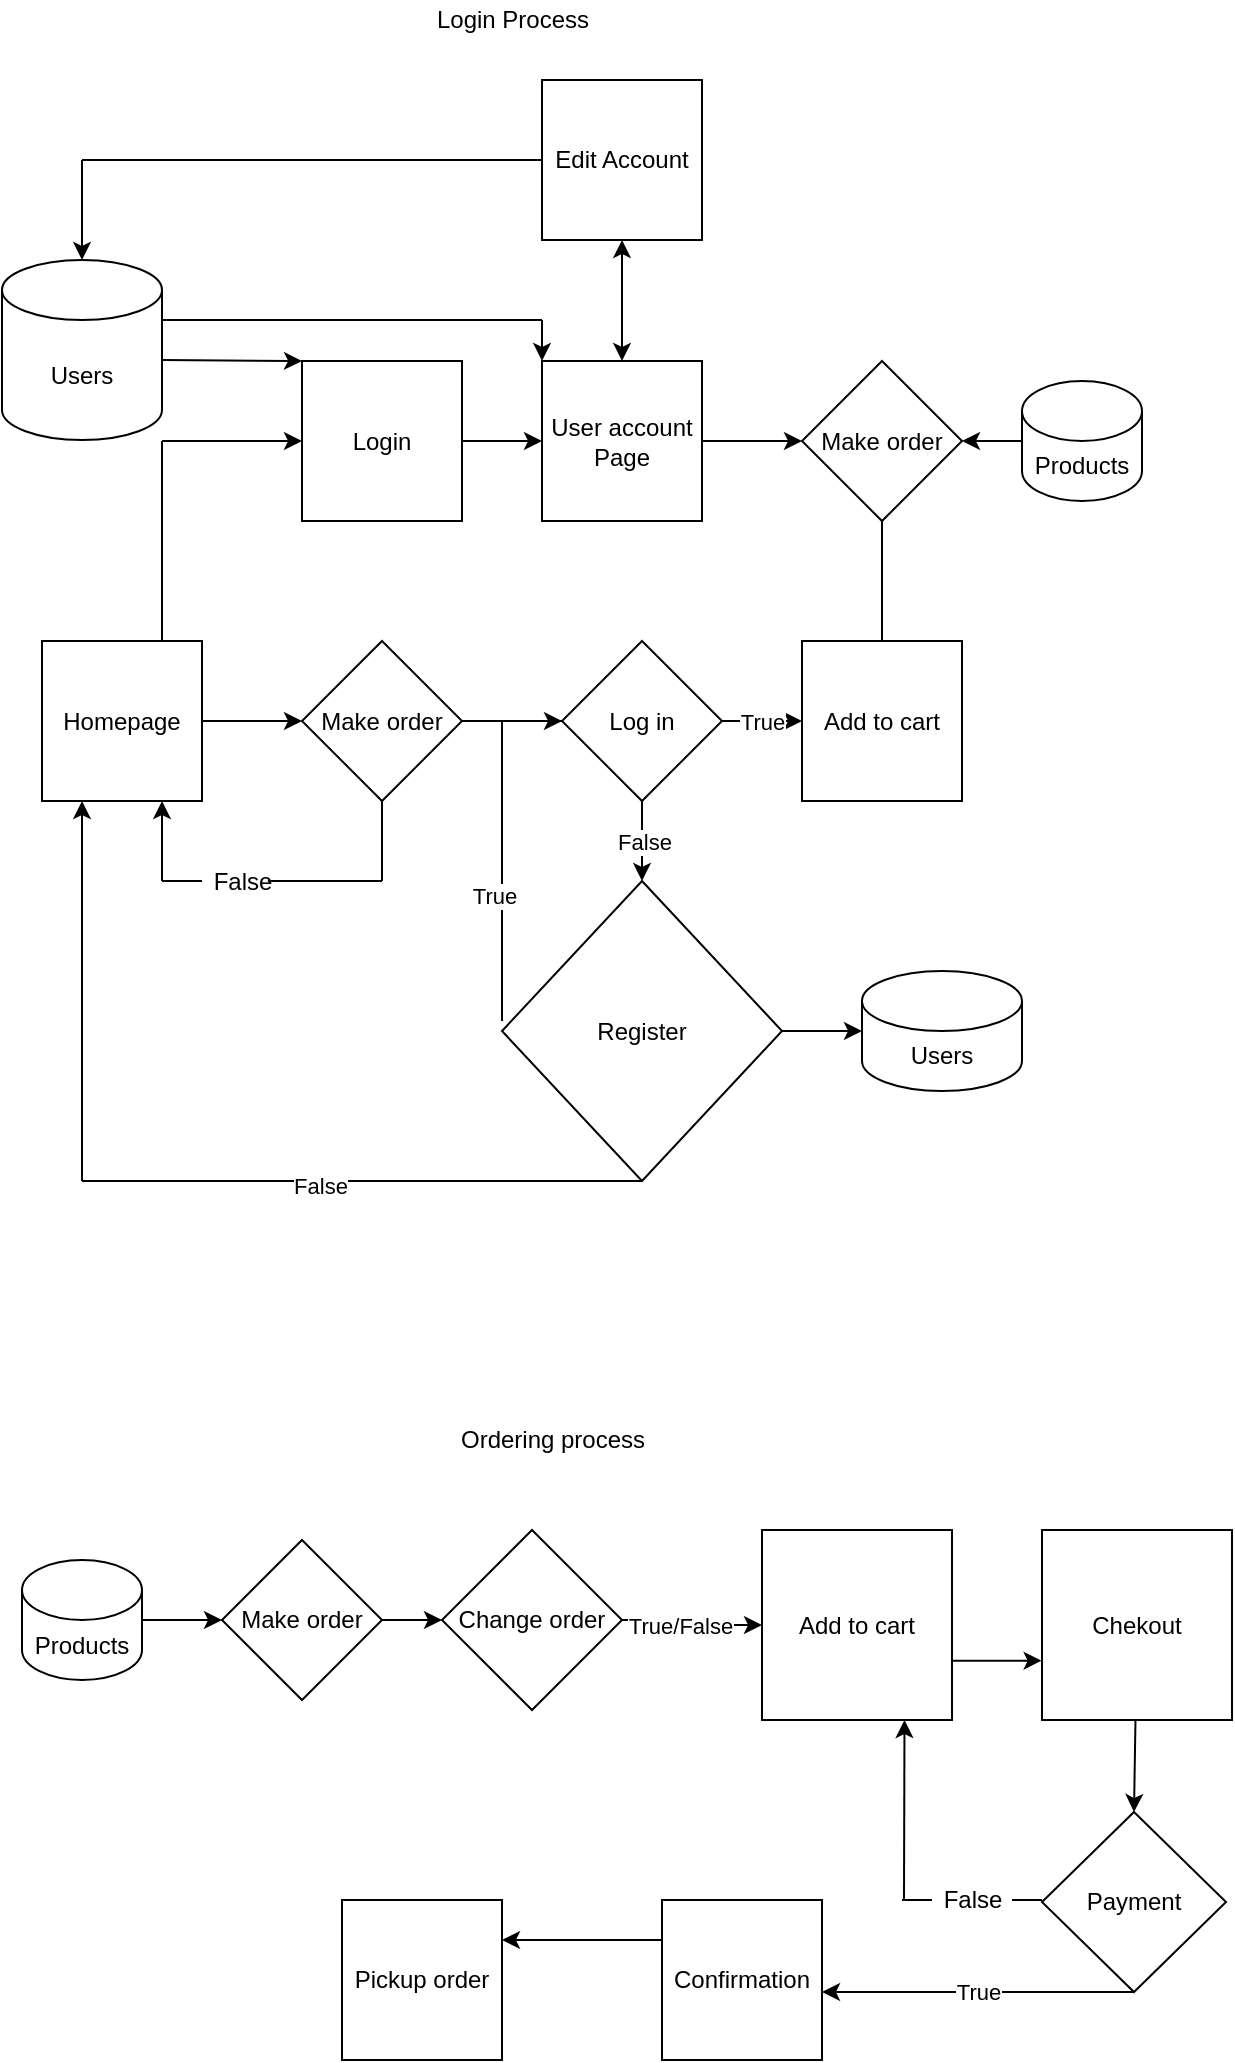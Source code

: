 <mxfile version="14.0.4" type="github">
  <diagram id="G_bkovN9FormfBJ1GYZ2" name="Page-1">
    <mxGraphModel dx="813" dy="454" grid="1" gridSize="10" guides="1" tooltips="1" connect="1" arrows="1" fold="1" page="1" pageScale="1" pageWidth="850" pageHeight="1100" math="0" shadow="0">
      <root>
        <mxCell id="0" />
        <mxCell id="1" parent="0" />
        <mxCell id="d30GaEMp27IJZBd_MGrc-3" style="edgeStyle=orthogonalEdgeStyle;rounded=0;orthogonalLoop=1;jettySize=auto;html=1;entryX=0;entryY=0.5;entryDx=0;entryDy=0;" edge="1" parent="1" source="d30GaEMp27IJZBd_MGrc-1" target="d30GaEMp27IJZBd_MGrc-2">
          <mxGeometry relative="1" as="geometry" />
        </mxCell>
        <mxCell id="d30GaEMp27IJZBd_MGrc-1" value="Homepage" style="whiteSpace=wrap;html=1;aspect=fixed;" vertex="1" parent="1">
          <mxGeometry x="70" y="330.5" width="80" height="80" as="geometry" />
        </mxCell>
        <mxCell id="d30GaEMp27IJZBd_MGrc-4" style="edgeStyle=orthogonalEdgeStyle;rounded=0;orthogonalLoop=1;jettySize=auto;html=1;" edge="1" parent="1" source="d30GaEMp27IJZBd_MGrc-2">
          <mxGeometry relative="1" as="geometry">
            <mxPoint x="330" y="370.5" as="targetPoint" />
          </mxGeometry>
        </mxCell>
        <mxCell id="d30GaEMp27IJZBd_MGrc-2" value="Make order" style="rhombus;whiteSpace=wrap;html=1;" vertex="1" parent="1">
          <mxGeometry x="200" y="330.5" width="80" height="80" as="geometry" />
        </mxCell>
        <mxCell id="d30GaEMp27IJZBd_MGrc-7" value="False" style="edgeStyle=orthogonalEdgeStyle;rounded=0;orthogonalLoop=1;jettySize=auto;html=1;" edge="1" parent="1" source="d30GaEMp27IJZBd_MGrc-5">
          <mxGeometry relative="1" as="geometry">
            <mxPoint x="370" y="450.5" as="targetPoint" />
          </mxGeometry>
        </mxCell>
        <mxCell id="d30GaEMp27IJZBd_MGrc-8" value="True" style="edgeStyle=orthogonalEdgeStyle;rounded=0;orthogonalLoop=1;jettySize=auto;html=1;" edge="1" parent="1" source="d30GaEMp27IJZBd_MGrc-5">
          <mxGeometry relative="1" as="geometry">
            <mxPoint x="450" y="370.5" as="targetPoint" />
            <Array as="points">
              <mxPoint x="430" y="370.5" />
              <mxPoint x="430" y="370.5" />
            </Array>
          </mxGeometry>
        </mxCell>
        <mxCell id="d30GaEMp27IJZBd_MGrc-24" value="" style="edgeStyle=orthogonalEdgeStyle;rounded=0;orthogonalLoop=1;jettySize=auto;html=1;startArrow=none;startFill=0;endArrow=none;endFill=0;" edge="1" parent="1" source="d30GaEMp27IJZBd_MGrc-5" target="d30GaEMp27IJZBd_MGrc-2">
          <mxGeometry relative="1" as="geometry" />
        </mxCell>
        <mxCell id="d30GaEMp27IJZBd_MGrc-5" value="Log in" style="rhombus;whiteSpace=wrap;html=1;" vertex="1" parent="1">
          <mxGeometry x="330" y="330.5" width="80" height="80" as="geometry" />
        </mxCell>
        <mxCell id="d30GaEMp27IJZBd_MGrc-9" value="Add to cart" style="whiteSpace=wrap;html=1;aspect=fixed;" vertex="1" parent="1">
          <mxGeometry x="450" y="330.5" width="80" height="80" as="geometry" />
        </mxCell>
        <mxCell id="d30GaEMp27IJZBd_MGrc-11" value="" style="endArrow=none;html=1;entryX=0.5;entryY=1;entryDx=0;entryDy=0;" edge="1" parent="1" target="d30GaEMp27IJZBd_MGrc-2">
          <mxGeometry width="50" height="50" relative="1" as="geometry">
            <mxPoint x="240" y="450.5" as="sourcePoint" />
            <mxPoint x="300" y="440.5" as="targetPoint" />
          </mxGeometry>
        </mxCell>
        <mxCell id="d30GaEMp27IJZBd_MGrc-12" value="" style="endArrow=classic;html=1;entryX=0.75;entryY=1;entryDx=0;entryDy=0;" edge="1" parent="1" target="d30GaEMp27IJZBd_MGrc-1">
          <mxGeometry width="50" height="50" relative="1" as="geometry">
            <mxPoint x="130" y="450.5" as="sourcePoint" />
            <mxPoint x="160" y="410.5" as="targetPoint" />
          </mxGeometry>
        </mxCell>
        <mxCell id="d30GaEMp27IJZBd_MGrc-13" value="" style="endArrow=none;html=1;" edge="1" parent="1" source="d30GaEMp27IJZBd_MGrc-14">
          <mxGeometry width="50" height="50" relative="1" as="geometry">
            <mxPoint x="130" y="450.5" as="sourcePoint" />
            <mxPoint x="240" y="450.5" as="targetPoint" />
            <Array as="points">
              <mxPoint x="180" y="450.5" />
              <mxPoint x="200" y="450.5" />
            </Array>
          </mxGeometry>
        </mxCell>
        <mxCell id="d30GaEMp27IJZBd_MGrc-14" value="False" style="text;html=1;align=center;verticalAlign=middle;resizable=0;points=[];autosize=1;" vertex="1" parent="1">
          <mxGeometry x="150" y="440.5" width="40" height="20" as="geometry" />
        </mxCell>
        <mxCell id="d30GaEMp27IJZBd_MGrc-15" value="" style="endArrow=none;html=1;" edge="1" parent="1" target="d30GaEMp27IJZBd_MGrc-14">
          <mxGeometry width="50" height="50" relative="1" as="geometry">
            <mxPoint x="130" y="450.5" as="sourcePoint" />
            <mxPoint x="240" y="450.5" as="targetPoint" />
            <Array as="points" />
          </mxGeometry>
        </mxCell>
        <mxCell id="d30GaEMp27IJZBd_MGrc-16" value="Register" style="rhombus;whiteSpace=wrap;html=1;" vertex="1" parent="1">
          <mxGeometry x="300" y="450.5" width="140" height="150" as="geometry" />
        </mxCell>
        <mxCell id="d30GaEMp27IJZBd_MGrc-18" value="" style="endArrow=classic;html=1;endFill=1;startArrow=none;startFill=0;" edge="1" parent="1">
          <mxGeometry width="50" height="50" relative="1" as="geometry">
            <mxPoint x="90" y="600.5" as="sourcePoint" />
            <mxPoint x="90" y="410.5" as="targetPoint" />
          </mxGeometry>
        </mxCell>
        <mxCell id="d30GaEMp27IJZBd_MGrc-19" value="" style="endArrow=none;html=1;entryX=0;entryY=0.5;entryDx=0;entryDy=0;" edge="1" parent="1" target="d30GaEMp27IJZBd_MGrc-16">
          <mxGeometry width="50" height="50" relative="1" as="geometry">
            <mxPoint x="300" y="525.5" as="sourcePoint" />
            <mxPoint x="360" y="600.5" as="targetPoint" />
          </mxGeometry>
        </mxCell>
        <mxCell id="d30GaEMp27IJZBd_MGrc-20" value="" style="endArrow=none;html=1;endFill=0;" edge="1" parent="1">
          <mxGeometry width="50" height="50" relative="1" as="geometry">
            <mxPoint x="300" y="520.5" as="sourcePoint" />
            <mxPoint x="300" y="370.5" as="targetPoint" />
          </mxGeometry>
        </mxCell>
        <mxCell id="d30GaEMp27IJZBd_MGrc-21" value="True" style="edgeLabel;html=1;align=center;verticalAlign=middle;resizable=0;points=[];" vertex="1" connectable="0" parent="d30GaEMp27IJZBd_MGrc-20">
          <mxGeometry x="-0.167" y="4" relative="1" as="geometry">
            <mxPoint as="offset" />
          </mxGeometry>
        </mxCell>
        <mxCell id="d30GaEMp27IJZBd_MGrc-22" value="" style="endArrow=none;html=1;entryX=0.5;entryY=1;entryDx=0;entryDy=0;" edge="1" parent="1" target="d30GaEMp27IJZBd_MGrc-16">
          <mxGeometry width="50" height="50" relative="1" as="geometry">
            <mxPoint x="90" y="600.5" as="sourcePoint" />
            <mxPoint x="330" y="520.5" as="targetPoint" />
            <Array as="points">
              <mxPoint x="250" y="600.5" />
            </Array>
          </mxGeometry>
        </mxCell>
        <mxCell id="d30GaEMp27IJZBd_MGrc-23" value="False" style="edgeLabel;html=1;align=center;verticalAlign=middle;resizable=0;points=[];" vertex="1" connectable="0" parent="d30GaEMp27IJZBd_MGrc-22">
          <mxGeometry x="-0.15" y="-2" relative="1" as="geometry">
            <mxPoint as="offset" />
          </mxGeometry>
        </mxCell>
        <mxCell id="d30GaEMp27IJZBd_MGrc-29" value="Login" style="whiteSpace=wrap;html=1;aspect=fixed;" vertex="1" parent="1">
          <mxGeometry x="200" y="190.5" width="80" height="80" as="geometry" />
        </mxCell>
        <mxCell id="d30GaEMp27IJZBd_MGrc-30" value="" style="endArrow=classic;html=1;entryX=0;entryY=0.5;entryDx=0;entryDy=0;" edge="1" parent="1" target="d30GaEMp27IJZBd_MGrc-29">
          <mxGeometry width="50" height="50" relative="1" as="geometry">
            <mxPoint x="130" y="230.5" as="sourcePoint" />
            <mxPoint x="170" y="220.5" as="targetPoint" />
          </mxGeometry>
        </mxCell>
        <mxCell id="d30GaEMp27IJZBd_MGrc-31" value="" style="endArrow=none;html=1;exitX=0.75;exitY=0;exitDx=0;exitDy=0;" edge="1" parent="1" source="d30GaEMp27IJZBd_MGrc-1">
          <mxGeometry width="50" height="50" relative="1" as="geometry">
            <mxPoint x="120" y="320.5" as="sourcePoint" />
            <mxPoint x="130" y="230.5" as="targetPoint" />
          </mxGeometry>
        </mxCell>
        <mxCell id="d30GaEMp27IJZBd_MGrc-46" style="edgeStyle=orthogonalEdgeStyle;rounded=0;orthogonalLoop=1;jettySize=auto;html=1;entryX=0.5;entryY=0;entryDx=0;entryDy=0;startArrow=none;startFill=0;endArrow=none;endFill=0;" edge="1" parent="1" source="d30GaEMp27IJZBd_MGrc-34" target="d30GaEMp27IJZBd_MGrc-9">
          <mxGeometry relative="1" as="geometry" />
        </mxCell>
        <mxCell id="d30GaEMp27IJZBd_MGrc-34" value="Make order" style="rhombus;whiteSpace=wrap;html=1;" vertex="1" parent="1">
          <mxGeometry x="450" y="190.5" width="80" height="80" as="geometry" />
        </mxCell>
        <mxCell id="d30GaEMp27IJZBd_MGrc-36" value="Users" style="shape=cylinder3;whiteSpace=wrap;html=1;boundedLbl=1;backgroundOutline=1;size=15;" vertex="1" parent="1">
          <mxGeometry x="50" y="140" width="80" height="90" as="geometry" />
        </mxCell>
        <mxCell id="d30GaEMp27IJZBd_MGrc-37" value="" style="endArrow=classic;html=1;entryX=0;entryY=0;entryDx=0;entryDy=0;exitX=1;exitY=0;exitDx=0;exitDy=52.5;exitPerimeter=0;" edge="1" parent="1" target="d30GaEMp27IJZBd_MGrc-29">
          <mxGeometry width="50" height="50" relative="1" as="geometry">
            <mxPoint x="130" y="190" as="sourcePoint" />
            <mxPoint x="210" y="150.5" as="targetPoint" />
          </mxGeometry>
        </mxCell>
        <mxCell id="d30GaEMp27IJZBd_MGrc-38" value="Users" style="shape=cylinder3;whiteSpace=wrap;html=1;boundedLbl=1;backgroundOutline=1;size=15;" vertex="1" parent="1">
          <mxGeometry x="480" y="495.5" width="80" height="60" as="geometry" />
        </mxCell>
        <mxCell id="d30GaEMp27IJZBd_MGrc-40" value="" style="endArrow=classic;html=1;entryX=0;entryY=0.5;entryDx=0;entryDy=0;entryPerimeter=0;exitX=1;exitY=0.5;exitDx=0;exitDy=0;" edge="1" parent="1" source="d30GaEMp27IJZBd_MGrc-16" target="d30GaEMp27IJZBd_MGrc-38">
          <mxGeometry width="50" height="50" relative="1" as="geometry">
            <mxPoint x="350" y="700.5" as="sourcePoint" />
            <mxPoint x="400" y="650.5" as="targetPoint" />
          </mxGeometry>
        </mxCell>
        <mxCell id="d30GaEMp27IJZBd_MGrc-41" value="User account Page" style="whiteSpace=wrap;html=1;aspect=fixed;" vertex="1" parent="1">
          <mxGeometry x="320" y="190.5" width="80" height="80" as="geometry" />
        </mxCell>
        <mxCell id="d30GaEMp27IJZBd_MGrc-44" value="" style="endArrow=classic;html=1;" edge="1" parent="1" source="d30GaEMp27IJZBd_MGrc-29">
          <mxGeometry width="50" height="50" relative="1" as="geometry">
            <mxPoint x="270" y="280.5" as="sourcePoint" />
            <mxPoint x="320" y="230.5" as="targetPoint" />
          </mxGeometry>
        </mxCell>
        <mxCell id="d30GaEMp27IJZBd_MGrc-45" value="" style="endArrow=classic;html=1;exitX=1;exitY=0.5;exitDx=0;exitDy=0;entryX=0;entryY=0.5;entryDx=0;entryDy=0;" edge="1" parent="1" source="d30GaEMp27IJZBd_MGrc-41" target="d30GaEMp27IJZBd_MGrc-34">
          <mxGeometry width="50" height="50" relative="1" as="geometry">
            <mxPoint x="410" y="260.5" as="sourcePoint" />
            <mxPoint x="440" y="230.5" as="targetPoint" />
          </mxGeometry>
        </mxCell>
        <mxCell id="d30GaEMp27IJZBd_MGrc-47" value="Edit Account" style="whiteSpace=wrap;html=1;aspect=fixed;" vertex="1" parent="1">
          <mxGeometry x="320" y="50" width="80" height="80" as="geometry" />
        </mxCell>
        <mxCell id="d30GaEMp27IJZBd_MGrc-48" value="" style="endArrow=classic;html=1;exitX=0.5;exitY=0;exitDx=0;exitDy=0;startArrow=classic;startFill=1;" edge="1" parent="1" source="d30GaEMp27IJZBd_MGrc-41" target="d30GaEMp27IJZBd_MGrc-47">
          <mxGeometry width="50" height="50" relative="1" as="geometry">
            <mxPoint x="650" y="120" as="sourcePoint" />
            <mxPoint x="700" y="70" as="targetPoint" />
          </mxGeometry>
        </mxCell>
        <mxCell id="d30GaEMp27IJZBd_MGrc-49" value="" style="endArrow=classic;html=1;entryX=0.5;entryY=0;entryDx=0;entryDy=0;entryPerimeter=0;" edge="1" parent="1" target="d30GaEMp27IJZBd_MGrc-36">
          <mxGeometry width="50" height="50" relative="1" as="geometry">
            <mxPoint x="90" y="90" as="sourcePoint" />
            <mxPoint x="220" y="50" as="targetPoint" />
          </mxGeometry>
        </mxCell>
        <mxCell id="d30GaEMp27IJZBd_MGrc-50" value="" style="endArrow=none;html=1;startArrow=none;startFill=0;entryX=0;entryY=0.5;entryDx=0;entryDy=0;" edge="1" parent="1" target="d30GaEMp27IJZBd_MGrc-47">
          <mxGeometry width="50" height="50" relative="1" as="geometry">
            <mxPoint x="90" y="90" as="sourcePoint" />
            <mxPoint x="315" y="90" as="targetPoint" />
          </mxGeometry>
        </mxCell>
        <mxCell id="d30GaEMp27IJZBd_MGrc-51" value="" style="endArrow=classic;html=1;entryX=0;entryY=0;entryDx=0;entryDy=0;" edge="1" parent="1" target="d30GaEMp27IJZBd_MGrc-41">
          <mxGeometry width="50" height="50" relative="1" as="geometry">
            <mxPoint x="320" y="170" as="sourcePoint" />
            <mxPoint x="350" y="150" as="targetPoint" />
            <Array as="points">
              <mxPoint x="320" y="180" />
            </Array>
          </mxGeometry>
        </mxCell>
        <mxCell id="d30GaEMp27IJZBd_MGrc-52" value="" style="endArrow=none;html=1;exitX=1;exitY=0;exitDx=0;exitDy=30;exitPerimeter=0;" edge="1" parent="1" source="d30GaEMp27IJZBd_MGrc-36">
          <mxGeometry width="50" height="50" relative="1" as="geometry">
            <mxPoint x="210" y="190" as="sourcePoint" />
            <mxPoint x="320" y="170" as="targetPoint" />
          </mxGeometry>
        </mxCell>
        <mxCell id="d30GaEMp27IJZBd_MGrc-54" value="Login Process" style="text;html=1;align=center;verticalAlign=middle;resizable=0;points=[];autosize=1;" vertex="1" parent="1">
          <mxGeometry x="260" y="10" width="90" height="20" as="geometry" />
        </mxCell>
        <mxCell id="d30GaEMp27IJZBd_MGrc-55" value="Ordering process" style="text;html=1;align=center;verticalAlign=middle;resizable=0;points=[];autosize=1;" vertex="1" parent="1">
          <mxGeometry x="270" y="720" width="110" height="20" as="geometry" />
        </mxCell>
        <mxCell id="d30GaEMp27IJZBd_MGrc-61" style="edgeStyle=orthogonalEdgeStyle;rounded=0;orthogonalLoop=1;jettySize=auto;html=1;entryX=0;entryY=0.5;entryDx=0;entryDy=0;startArrow=none;startFill=0;endArrow=classic;endFill=1;" edge="1" parent="1" source="d30GaEMp27IJZBd_MGrc-56" target="d30GaEMp27IJZBd_MGrc-59">
          <mxGeometry relative="1" as="geometry" />
        </mxCell>
        <mxCell id="d30GaEMp27IJZBd_MGrc-56" value="Make order" style="rhombus;whiteSpace=wrap;html=1;" vertex="1" parent="1">
          <mxGeometry x="160" y="780" width="80" height="80" as="geometry" />
        </mxCell>
        <mxCell id="d30GaEMp27IJZBd_MGrc-58" style="edgeStyle=orthogonalEdgeStyle;rounded=0;orthogonalLoop=1;jettySize=auto;html=1;entryX=0;entryY=0.5;entryDx=0;entryDy=0;startArrow=none;startFill=0;endArrow=classic;endFill=1;" edge="1" parent="1" source="d30GaEMp27IJZBd_MGrc-57" target="d30GaEMp27IJZBd_MGrc-56">
          <mxGeometry relative="1" as="geometry" />
        </mxCell>
        <mxCell id="d30GaEMp27IJZBd_MGrc-57" value="Products" style="shape=cylinder3;whiteSpace=wrap;html=1;boundedLbl=1;backgroundOutline=1;size=15;" vertex="1" parent="1">
          <mxGeometry x="60" y="790" width="60" height="60" as="geometry" />
        </mxCell>
        <mxCell id="d30GaEMp27IJZBd_MGrc-65" style="edgeStyle=orthogonalEdgeStyle;rounded=0;orthogonalLoop=1;jettySize=auto;html=1;entryX=0;entryY=0.5;entryDx=0;entryDy=0;startArrow=none;startFill=0;endArrow=classic;endFill=1;exitX=1;exitY=0.5;exitDx=0;exitDy=0;" edge="1" parent="1" source="d30GaEMp27IJZBd_MGrc-59" target="d30GaEMp27IJZBd_MGrc-64">
          <mxGeometry relative="1" as="geometry">
            <Array as="points">
              <mxPoint x="400" y="820" />
            </Array>
          </mxGeometry>
        </mxCell>
        <mxCell id="d30GaEMp27IJZBd_MGrc-66" value="True/False" style="edgeLabel;html=1;align=center;verticalAlign=middle;resizable=0;points=[];" vertex="1" connectable="0" parent="d30GaEMp27IJZBd_MGrc-65">
          <mxGeometry x="-0.2" y="-3" relative="1" as="geometry">
            <mxPoint as="offset" />
          </mxGeometry>
        </mxCell>
        <mxCell id="d30GaEMp27IJZBd_MGrc-59" value="Change order" style="rhombus;whiteSpace=wrap;html=1;" vertex="1" parent="1">
          <mxGeometry x="270" y="775" width="90" height="90" as="geometry" />
        </mxCell>
        <mxCell id="d30GaEMp27IJZBd_MGrc-64" value="Add to cart" style="whiteSpace=wrap;html=1;aspect=fixed;" vertex="1" parent="1">
          <mxGeometry x="430" y="775" width="95" height="95" as="geometry" />
        </mxCell>
        <mxCell id="d30GaEMp27IJZBd_MGrc-68" style="edgeStyle=orthogonalEdgeStyle;rounded=0;orthogonalLoop=1;jettySize=auto;html=1;entryX=1;entryY=0.5;entryDx=0;entryDy=0;startArrow=none;startFill=0;endArrow=classic;endFill=1;" edge="1" parent="1" source="d30GaEMp27IJZBd_MGrc-67" target="d30GaEMp27IJZBd_MGrc-34">
          <mxGeometry relative="1" as="geometry" />
        </mxCell>
        <mxCell id="d30GaEMp27IJZBd_MGrc-67" value="Products" style="shape=cylinder3;whiteSpace=wrap;html=1;boundedLbl=1;backgroundOutline=1;size=15;" vertex="1" parent="1">
          <mxGeometry x="560" y="200.5" width="60" height="60" as="geometry" />
        </mxCell>
        <mxCell id="d30GaEMp27IJZBd_MGrc-70" value="Chekout" style="whiteSpace=wrap;html=1;aspect=fixed;" vertex="1" parent="1">
          <mxGeometry x="570" y="775" width="95" height="95" as="geometry" />
        </mxCell>
        <mxCell id="d30GaEMp27IJZBd_MGrc-72" value="" style="endArrow=classic;html=1;exitX=1;exitY=0.688;exitDx=0;exitDy=0;exitPerimeter=0;entryX=-0.002;entryY=0.688;entryDx=0;entryDy=0;entryPerimeter=0;" edge="1" parent="1" source="d30GaEMp27IJZBd_MGrc-64" target="d30GaEMp27IJZBd_MGrc-70">
          <mxGeometry width="50" height="50" relative="1" as="geometry">
            <mxPoint x="520" y="950" as="sourcePoint" />
            <mxPoint x="570" y="900" as="targetPoint" />
          </mxGeometry>
        </mxCell>
        <mxCell id="d30GaEMp27IJZBd_MGrc-73" value="Payment" style="rhombus;whiteSpace=wrap;html=1;" vertex="1" parent="1">
          <mxGeometry x="570" y="916" width="92" height="90" as="geometry" />
        </mxCell>
        <mxCell id="d30GaEMp27IJZBd_MGrc-74" value="" style="endArrow=classic;html=1;entryX=0.5;entryY=0;entryDx=0;entryDy=0;" edge="1" parent="1" source="d30GaEMp27IJZBd_MGrc-70" target="d30GaEMp27IJZBd_MGrc-73">
          <mxGeometry width="50" height="50" relative="1" as="geometry">
            <mxPoint x="390" y="1010" as="sourcePoint" />
            <mxPoint x="440" y="960" as="targetPoint" />
          </mxGeometry>
        </mxCell>
        <mxCell id="d30GaEMp27IJZBd_MGrc-75" value="" style="endArrow=classic;html=1;entryX=0.75;entryY=1;entryDx=0;entryDy=0;" edge="1" parent="1" target="d30GaEMp27IJZBd_MGrc-64">
          <mxGeometry width="50" height="50" relative="1" as="geometry">
            <mxPoint x="501" y="960" as="sourcePoint" />
            <mxPoint x="550" y="940" as="targetPoint" />
          </mxGeometry>
        </mxCell>
        <mxCell id="d30GaEMp27IJZBd_MGrc-76" value="" style="endArrow=none;html=1;" edge="1" parent="1" source="d30GaEMp27IJZBd_MGrc-77">
          <mxGeometry width="50" height="50" relative="1" as="geometry">
            <mxPoint x="500" y="960" as="sourcePoint" />
            <mxPoint x="570" y="960" as="targetPoint" />
          </mxGeometry>
        </mxCell>
        <mxCell id="d30GaEMp27IJZBd_MGrc-77" value="False" style="text;html=1;align=center;verticalAlign=middle;resizable=0;points=[];autosize=1;" vertex="1" parent="1">
          <mxGeometry x="515" y="950" width="40" height="20" as="geometry" />
        </mxCell>
        <mxCell id="d30GaEMp27IJZBd_MGrc-78" value="" style="endArrow=none;html=1;" edge="1" parent="1" target="d30GaEMp27IJZBd_MGrc-77">
          <mxGeometry width="50" height="50" relative="1" as="geometry">
            <mxPoint x="500" y="960" as="sourcePoint" />
            <mxPoint x="570" y="960" as="targetPoint" />
          </mxGeometry>
        </mxCell>
        <mxCell id="d30GaEMp27IJZBd_MGrc-79" value="True" style="endArrow=classic;html=1;exitX=0.5;exitY=1;exitDx=0;exitDy=0;" edge="1" parent="1" source="d30GaEMp27IJZBd_MGrc-73">
          <mxGeometry width="50" height="50" relative="1" as="geometry">
            <mxPoint x="480" y="1040" as="sourcePoint" />
            <mxPoint x="460" y="1006" as="targetPoint" />
            <Array as="points">
              <mxPoint x="530" y="1006" />
            </Array>
          </mxGeometry>
        </mxCell>
        <mxCell id="d30GaEMp27IJZBd_MGrc-80" value="Confirmation" style="whiteSpace=wrap;html=1;aspect=fixed;" vertex="1" parent="1">
          <mxGeometry x="380" y="960" width="80" height="80" as="geometry" />
        </mxCell>
        <mxCell id="d30GaEMp27IJZBd_MGrc-81" value="" style="endArrow=classic;html=1;exitX=0;exitY=0.25;exitDx=0;exitDy=0;" edge="1" parent="1" source="d30GaEMp27IJZBd_MGrc-80">
          <mxGeometry width="50" height="50" relative="1" as="geometry">
            <mxPoint x="290" y="1030" as="sourcePoint" />
            <mxPoint x="300" y="980" as="targetPoint" />
          </mxGeometry>
        </mxCell>
        <mxCell id="d30GaEMp27IJZBd_MGrc-82" value="Pickup order" style="whiteSpace=wrap;html=1;aspect=fixed;" vertex="1" parent="1">
          <mxGeometry x="220" y="960" width="80" height="80" as="geometry" />
        </mxCell>
      </root>
    </mxGraphModel>
  </diagram>
</mxfile>
